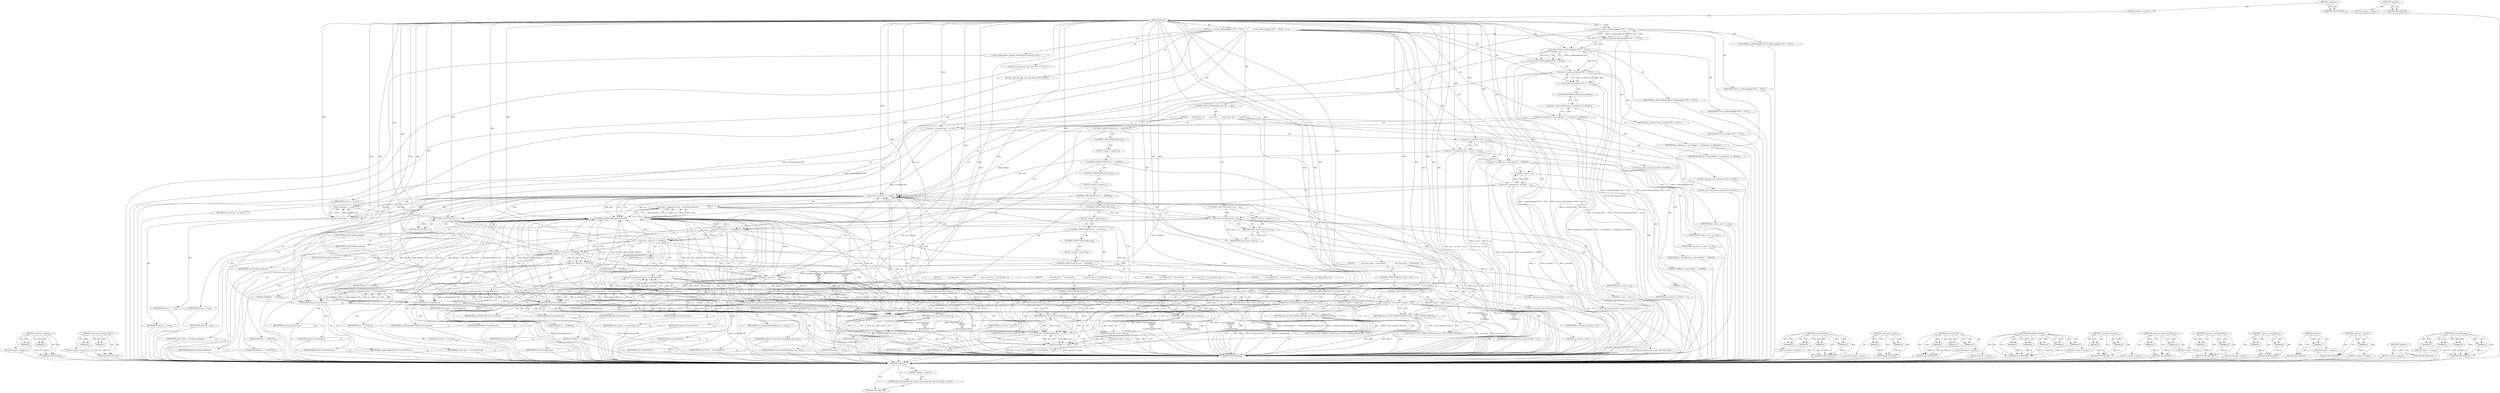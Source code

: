 digraph "&lt;global&gt;" {
vulnerable_230 [label=<(METHOD,&lt;operator&gt;.addition)>];
vulnerable_231 [label=<(PARAM,p1)>];
vulnerable_232 [label=<(PARAM,p2)>];
vulnerable_233 [label=<(BLOCK,&lt;empty&gt;,&lt;empty&gt;)>];
vulnerable_234 [label=<(METHOD_RETURN,ANY)>];
vulnerable_258 [label=<(METHOD,&lt;operator&gt;.lessEqualsThan)>];
vulnerable_259 [label=<(PARAM,p1)>];
vulnerable_260 [label=<(PARAM,p2)>];
vulnerable_261 [label=<(BLOCK,&lt;empty&gt;,&lt;empty&gt;)>];
vulnerable_262 [label=<(METHOD_RETURN,ANY)>];
vulnerable_6 [label=<(METHOD,&lt;global&gt;)<SUB>1</SUB>>];
vulnerable_7 [label=<(BLOCK,&lt;empty&gt;,&lt;empty&gt;)<SUB>1</SUB>>];
vulnerable_8 [label=<(METHOD,Parse)<SUB>1</SUB>>];
vulnerable_9 [label=<(BLOCK,{
    assert(m_pMuxingAppAsUTF8 == NULL);
    a...,{
    assert(m_pMuxingAppAsUTF8 == NULL);
    a...)<SUB>2</SUB>>];
vulnerable_10 [label=<(assert,assert(m_pMuxingAppAsUTF8 == NULL))<SUB>3</SUB>>];
vulnerable_11 [label=<(&lt;operator&gt;.equals,m_pMuxingAppAsUTF8 == NULL)<SUB>3</SUB>>];
vulnerable_12 [label=<(IDENTIFIER,m_pMuxingAppAsUTF8,m_pMuxingAppAsUTF8 == NULL)<SUB>3</SUB>>];
vulnerable_13 [label=<(IDENTIFIER,NULL,m_pMuxingAppAsUTF8 == NULL)<SUB>3</SUB>>];
vulnerable_14 [label=<(assert,assert(m_pWritingAppAsUTF8 == NULL))<SUB>4</SUB>>];
vulnerable_15 [label=<(&lt;operator&gt;.equals,m_pWritingAppAsUTF8 == NULL)<SUB>4</SUB>>];
vulnerable_16 [label=<(IDENTIFIER,m_pWritingAppAsUTF8,m_pWritingAppAsUTF8 == NULL)<SUB>4</SUB>>];
vulnerable_17 [label=<(IDENTIFIER,NULL,m_pWritingAppAsUTF8 == NULL)<SUB>4</SUB>>];
vulnerable_18 [label=<(assert,assert(m_pTitleAsUTF8 == NULL))<SUB>5</SUB>>];
vulnerable_19 [label=<(&lt;operator&gt;.equals,m_pTitleAsUTF8 == NULL)<SUB>5</SUB>>];
vulnerable_20 [label=<(IDENTIFIER,m_pTitleAsUTF8,m_pTitleAsUTF8 == NULL)<SUB>5</SUB>>];
vulnerable_21 [label=<(IDENTIFIER,NULL,m_pTitleAsUTF8 == NULL)<SUB>5</SUB>>];
vulnerable_22 [label="<(LOCAL,IMkvReader* pReader: IMkvReader*)<SUB>6</SUB>>"];
vulnerable_23 [label=<(&lt;operator&gt;.assignment,* const pReader = m_pSegment-&gt;m_pReader)<SUB>6</SUB>>];
vulnerable_24 [label=<(IDENTIFIER,pReader,* const pReader = m_pSegment-&gt;m_pReader)<SUB>6</SUB>>];
vulnerable_25 [label=<(&lt;operator&gt;.indirectFieldAccess,m_pSegment-&gt;m_pReader)<SUB>6</SUB>>];
vulnerable_26 [label=<(IDENTIFIER,m_pSegment,* const pReader = m_pSegment-&gt;m_pReader)<SUB>6</SUB>>];
vulnerable_27 [label=<(FIELD_IDENTIFIER,m_pReader,m_pReader)<SUB>6</SUB>>];
vulnerable_28 [label="<(LOCAL,long long pos: long long)<SUB>7</SUB>>"];
vulnerable_29 [label=<(&lt;operator&gt;.assignment,pos = m_start)<SUB>7</SUB>>];
vulnerable_30 [label=<(IDENTIFIER,pos,pos = m_start)<SUB>7</SUB>>];
vulnerable_31 [label=<(IDENTIFIER,m_start,pos = m_start)<SUB>7</SUB>>];
vulnerable_32 [label="<(LOCAL,const long long stop: long long)<SUB>8</SUB>>"];
vulnerable_33 [label=<(&lt;operator&gt;.assignment,stop = m_start + m_size)<SUB>8</SUB>>];
vulnerable_34 [label=<(IDENTIFIER,stop,stop = m_start + m_size)<SUB>8</SUB>>];
vulnerable_35 [label=<(&lt;operator&gt;.addition,m_start + m_size)<SUB>8</SUB>>];
vulnerable_36 [label=<(IDENTIFIER,m_start,m_start + m_size)<SUB>8</SUB>>];
vulnerable_37 [label=<(IDENTIFIER,m_size,m_start + m_size)<SUB>8</SUB>>];
vulnerable_38 [label=<(&lt;operator&gt;.assignment,m_timecodeScale = 1000000)<SUB>9</SUB>>];
vulnerable_39 [label=<(IDENTIFIER,m_timecodeScale,m_timecodeScale = 1000000)<SUB>9</SUB>>];
vulnerable_40 [label=<(LITERAL,1000000,m_timecodeScale = 1000000)<SUB>9</SUB>>];
vulnerable_41 [label=<(&lt;operator&gt;.assignment,m_duration = -1)<SUB>10</SUB>>];
vulnerable_42 [label=<(IDENTIFIER,m_duration,m_duration = -1)<SUB>10</SUB>>];
vulnerable_43 [label=<(&lt;operator&gt;.minus,-1)<SUB>10</SUB>>];
vulnerable_44 [label=<(LITERAL,1,-1)<SUB>10</SUB>>];
vulnerable_45 [label=<(CONTROL_STRUCTURE,WHILE,while (pos &lt; stop))<SUB>11</SUB>>];
vulnerable_46 [label=<(&lt;operator&gt;.lessThan,pos &lt; stop)<SUB>11</SUB>>];
vulnerable_47 [label=<(IDENTIFIER,pos,pos &lt; stop)<SUB>11</SUB>>];
vulnerable_48 [label=<(IDENTIFIER,stop,pos &lt; stop)<SUB>11</SUB>>];
vulnerable_49 [label=<(BLOCK,{
        long long id, size;
        const lon...,{
        long long id, size;
        const lon...)<SUB>12</SUB>>];
vulnerable_50 [label="<(LOCAL,long long id: long long)<SUB>13</SUB>>"];
vulnerable_51 [label="<(LOCAL,long long size: long long)<SUB>13</SUB>>"];
vulnerable_52 [label="<(LOCAL,const long status: long)<SUB>14</SUB>>"];
vulnerable_53 [label=<(&lt;operator&gt;.assignment,status = ParseElementHeader(
                  ...)<SUB>14</SUB>>];
vulnerable_54 [label=<(IDENTIFIER,status,status = ParseElementHeader(
                  ...)<SUB>14</SUB>>];
vulnerable_55 [label=<(ParseElementHeader,ParseElementHeader(
                           ...)<SUB>14</SUB>>];
vulnerable_56 [label=<(IDENTIFIER,pReader,ParseElementHeader(
                           ...)<SUB>15</SUB>>];
vulnerable_57 [label=<(IDENTIFIER,pos,ParseElementHeader(
                           ...)<SUB>16</SUB>>];
vulnerable_58 [label=<(IDENTIFIER,stop,ParseElementHeader(
                           ...)<SUB>17</SUB>>];
vulnerable_59 [label=<(IDENTIFIER,id,ParseElementHeader(
                           ...)<SUB>18</SUB>>];
vulnerable_60 [label=<(IDENTIFIER,size,ParseElementHeader(
                           ...)<SUB>19</SUB>>];
vulnerable_61 [label=<(CONTROL_STRUCTURE,IF,if (status &lt; 0))<SUB>20</SUB>>];
vulnerable_62 [label=<(&lt;operator&gt;.lessThan,status &lt; 0)<SUB>20</SUB>>];
vulnerable_63 [label=<(IDENTIFIER,status,status &lt; 0)<SUB>20</SUB>>];
vulnerable_64 [label=<(LITERAL,0,status &lt; 0)<SUB>20</SUB>>];
vulnerable_65 [label=<(BLOCK,&lt;empty&gt;,&lt;empty&gt;)<SUB>21</SUB>>];
vulnerable_66 [label=<(RETURN,return status;,return status;)<SUB>21</SUB>>];
vulnerable_67 [label=<(IDENTIFIER,status,return status;)<SUB>21</SUB>>];
vulnerable_68 [label=<(CONTROL_STRUCTURE,IF,if (id == 0x0AD7B1))<SUB>22</SUB>>];
vulnerable_69 [label=<(&lt;operator&gt;.equals,id == 0x0AD7B1)<SUB>22</SUB>>];
vulnerable_70 [label=<(IDENTIFIER,id,id == 0x0AD7B1)<SUB>22</SUB>>];
vulnerable_71 [label=<(LITERAL,0x0AD7B1,id == 0x0AD7B1)<SUB>22</SUB>>];
vulnerable_72 [label=<(BLOCK,{
            m_timecodeScale = UnserializeUInt...,{
            m_timecodeScale = UnserializeUInt...)<SUB>23</SUB>>];
vulnerable_73 [label=<(&lt;operator&gt;.assignment,m_timecodeScale = UnserializeUInt(pReader, pos,...)<SUB>24</SUB>>];
vulnerable_74 [label=<(IDENTIFIER,m_timecodeScale,m_timecodeScale = UnserializeUInt(pReader, pos,...)<SUB>24</SUB>>];
vulnerable_75 [label=<(UnserializeUInt,UnserializeUInt(pReader, pos, size))<SUB>24</SUB>>];
vulnerable_76 [label=<(IDENTIFIER,pReader,UnserializeUInt(pReader, pos, size))<SUB>24</SUB>>];
vulnerable_77 [label=<(IDENTIFIER,pos,UnserializeUInt(pReader, pos, size))<SUB>24</SUB>>];
vulnerable_78 [label=<(IDENTIFIER,size,UnserializeUInt(pReader, pos, size))<SUB>24</SUB>>];
vulnerable_79 [label=<(CONTROL_STRUCTURE,IF,if (m_timecodeScale &lt;= 0))<SUB>25</SUB>>];
vulnerable_80 [label=<(&lt;operator&gt;.lessEqualsThan,m_timecodeScale &lt;= 0)<SUB>25</SUB>>];
vulnerable_81 [label=<(IDENTIFIER,m_timecodeScale,m_timecodeScale &lt;= 0)<SUB>25</SUB>>];
vulnerable_82 [label=<(LITERAL,0,m_timecodeScale &lt;= 0)<SUB>25</SUB>>];
vulnerable_83 [label=<(BLOCK,&lt;empty&gt;,&lt;empty&gt;)<SUB>26</SUB>>];
vulnerable_84 [label=<(RETURN,return E_FILE_FORMAT_INVALID;,return E_FILE_FORMAT_INVALID;)<SUB>26</SUB>>];
vulnerable_85 [label=<(IDENTIFIER,E_FILE_FORMAT_INVALID,return E_FILE_FORMAT_INVALID;)<SUB>26</SUB>>];
vulnerable_86 [label=<(CONTROL_STRUCTURE,ELSE,else)<SUB>28</SUB>>];
vulnerable_87 [label=<(BLOCK,&lt;empty&gt;,&lt;empty&gt;)<SUB>28</SUB>>];
vulnerable_88 [label=<(CONTROL_STRUCTURE,IF,if (id == 0x0489))<SUB>28</SUB>>];
vulnerable_89 [label=<(&lt;operator&gt;.equals,id == 0x0489)<SUB>28</SUB>>];
vulnerable_90 [label=<(IDENTIFIER,id,id == 0x0489)<SUB>28</SUB>>];
vulnerable_91 [label=<(LITERAL,0x0489,id == 0x0489)<SUB>28</SUB>>];
vulnerable_92 [label=<(BLOCK,{
            const long status = UnserializeFl...,{
            const long status = UnserializeFl...)<SUB>29</SUB>>];
vulnerable_93 [label="<(LOCAL,const long status: long)<SUB>30</SUB>>"];
vulnerable_94 [label=<(&lt;operator&gt;.assignment,status = UnserializeFloat(
                    ...)<SUB>30</SUB>>];
vulnerable_95 [label=<(IDENTIFIER,status,status = UnserializeFloat(
                    ...)<SUB>30</SUB>>];
vulnerable_96 [label=<(UnserializeFloat,UnserializeFloat(
                             ...)<SUB>30</SUB>>];
vulnerable_97 [label=<(IDENTIFIER,pReader,UnserializeFloat(
                             ...)<SUB>31</SUB>>];
vulnerable_98 [label=<(IDENTIFIER,pos,UnserializeFloat(
                             ...)<SUB>32</SUB>>];
vulnerable_99 [label=<(IDENTIFIER,size,UnserializeFloat(
                             ...)<SUB>33</SUB>>];
vulnerable_100 [label=<(IDENTIFIER,m_duration,UnserializeFloat(
                             ...)<SUB>34</SUB>>];
vulnerable_101 [label=<(CONTROL_STRUCTURE,IF,if (status &lt; 0))<SUB>35</SUB>>];
vulnerable_102 [label=<(&lt;operator&gt;.lessThan,status &lt; 0)<SUB>35</SUB>>];
vulnerable_103 [label=<(IDENTIFIER,status,status &lt; 0)<SUB>35</SUB>>];
vulnerable_104 [label=<(LITERAL,0,status &lt; 0)<SUB>35</SUB>>];
vulnerable_105 [label=<(BLOCK,&lt;empty&gt;,&lt;empty&gt;)<SUB>36</SUB>>];
vulnerable_106 [label=<(RETURN,return status;,return status;)<SUB>36</SUB>>];
vulnerable_107 [label=<(IDENTIFIER,status,return status;)<SUB>36</SUB>>];
vulnerable_108 [label=<(CONTROL_STRUCTURE,IF,if (m_duration &lt; 0))<SUB>37</SUB>>];
vulnerable_109 [label=<(&lt;operator&gt;.lessThan,m_duration &lt; 0)<SUB>37</SUB>>];
vulnerable_110 [label=<(IDENTIFIER,m_duration,m_duration &lt; 0)<SUB>37</SUB>>];
vulnerable_111 [label=<(LITERAL,0,m_duration &lt; 0)<SUB>37</SUB>>];
vulnerable_112 [label=<(BLOCK,&lt;empty&gt;,&lt;empty&gt;)<SUB>38</SUB>>];
vulnerable_113 [label=<(RETURN,return E_FILE_FORMAT_INVALID;,return E_FILE_FORMAT_INVALID;)<SUB>38</SUB>>];
vulnerable_114 [label=<(IDENTIFIER,E_FILE_FORMAT_INVALID,return E_FILE_FORMAT_INVALID;)<SUB>38</SUB>>];
vulnerable_115 [label=<(CONTROL_STRUCTURE,ELSE,else)<SUB>40</SUB>>];
vulnerable_116 [label=<(BLOCK,&lt;empty&gt;,&lt;empty&gt;)<SUB>40</SUB>>];
vulnerable_117 [label=<(CONTROL_STRUCTURE,IF,if (id == 0x0D80))<SUB>40</SUB>>];
vulnerable_118 [label=<(&lt;operator&gt;.equals,id == 0x0D80)<SUB>40</SUB>>];
vulnerable_119 [label=<(IDENTIFIER,id,id == 0x0D80)<SUB>40</SUB>>];
vulnerable_120 [label=<(LITERAL,0x0D80,id == 0x0D80)<SUB>40</SUB>>];
vulnerable_121 [label=<(BLOCK,{
            const long status = UnserializeSt...,{
            const long status = UnserializeSt...)<SUB>41</SUB>>];
vulnerable_122 [label="<(LOCAL,const long status: long)<SUB>42</SUB>>"];
vulnerable_123 [label=<(&lt;operator&gt;.assignment,status = UnserializeString(
                   ...)<SUB>42</SUB>>];
vulnerable_124 [label=<(IDENTIFIER,status,status = UnserializeString(
                   ...)<SUB>42</SUB>>];
vulnerable_125 [label=<(UnserializeString,UnserializeString(
                            ...)<SUB>42</SUB>>];
vulnerable_126 [label=<(IDENTIFIER,pReader,UnserializeString(
                            ...)<SUB>43</SUB>>];
vulnerable_127 [label=<(IDENTIFIER,pos,UnserializeString(
                            ...)<SUB>44</SUB>>];
vulnerable_128 [label=<(IDENTIFIER,size,UnserializeString(
                            ...)<SUB>45</SUB>>];
vulnerable_129 [label=<(IDENTIFIER,m_pMuxingAppAsUTF8,UnserializeString(
                            ...)<SUB>46</SUB>>];
vulnerable_130 [label=<(CONTROL_STRUCTURE,IF,if (status))<SUB>47</SUB>>];
vulnerable_131 [label=<(IDENTIFIER,status,if (status))<SUB>47</SUB>>];
vulnerable_132 [label=<(BLOCK,&lt;empty&gt;,&lt;empty&gt;)<SUB>48</SUB>>];
vulnerable_133 [label=<(RETURN,return status;,return status;)<SUB>48</SUB>>];
vulnerable_134 [label=<(IDENTIFIER,status,return status;)<SUB>48</SUB>>];
vulnerable_135 [label=<(CONTROL_STRUCTURE,ELSE,else)<SUB>50</SUB>>];
vulnerable_136 [label=<(BLOCK,&lt;empty&gt;,&lt;empty&gt;)<SUB>50</SUB>>];
vulnerable_137 [label=<(CONTROL_STRUCTURE,IF,if (id == 0x1741))<SUB>50</SUB>>];
vulnerable_138 [label=<(&lt;operator&gt;.equals,id == 0x1741)<SUB>50</SUB>>];
vulnerable_139 [label=<(IDENTIFIER,id,id == 0x1741)<SUB>50</SUB>>];
vulnerable_140 [label=<(LITERAL,0x1741,id == 0x1741)<SUB>50</SUB>>];
vulnerable_141 [label=<(BLOCK,{
            const long status = UnserializeSt...,{
            const long status = UnserializeSt...)<SUB>51</SUB>>];
vulnerable_142 [label="<(LOCAL,const long status: long)<SUB>52</SUB>>"];
vulnerable_143 [label=<(&lt;operator&gt;.assignment,status = UnserializeString(
                   ...)<SUB>52</SUB>>];
vulnerable_144 [label=<(IDENTIFIER,status,status = UnserializeString(
                   ...)<SUB>52</SUB>>];
vulnerable_145 [label=<(UnserializeString,UnserializeString(
                            ...)<SUB>52</SUB>>];
vulnerable_146 [label=<(IDENTIFIER,pReader,UnserializeString(
                            ...)<SUB>53</SUB>>];
vulnerable_147 [label=<(IDENTIFIER,pos,UnserializeString(
                            ...)<SUB>54</SUB>>];
vulnerable_148 [label=<(IDENTIFIER,size,UnserializeString(
                            ...)<SUB>55</SUB>>];
vulnerable_149 [label=<(IDENTIFIER,m_pWritingAppAsUTF8,UnserializeString(
                            ...)<SUB>56</SUB>>];
vulnerable_150 [label=<(CONTROL_STRUCTURE,IF,if (status))<SUB>57</SUB>>];
vulnerable_151 [label=<(IDENTIFIER,status,if (status))<SUB>57</SUB>>];
vulnerable_152 [label=<(BLOCK,&lt;empty&gt;,&lt;empty&gt;)<SUB>58</SUB>>];
vulnerable_153 [label=<(RETURN,return status;,return status;)<SUB>58</SUB>>];
vulnerable_154 [label=<(IDENTIFIER,status,return status;)<SUB>58</SUB>>];
vulnerable_155 [label=<(CONTROL_STRUCTURE,ELSE,else)<SUB>60</SUB>>];
vulnerable_156 [label=<(BLOCK,&lt;empty&gt;,&lt;empty&gt;)<SUB>60</SUB>>];
vulnerable_157 [label=<(CONTROL_STRUCTURE,IF,if (id == 0x3BA9))<SUB>60</SUB>>];
vulnerable_158 [label=<(&lt;operator&gt;.equals,id == 0x3BA9)<SUB>60</SUB>>];
vulnerable_159 [label=<(IDENTIFIER,id,id == 0x3BA9)<SUB>60</SUB>>];
vulnerable_160 [label=<(LITERAL,0x3BA9,id == 0x3BA9)<SUB>60</SUB>>];
vulnerable_161 [label=<(BLOCK,{
            const long status = UnserializeSt...,{
            const long status = UnserializeSt...)<SUB>61</SUB>>];
vulnerable_162 [label="<(LOCAL,const long status: long)<SUB>62</SUB>>"];
vulnerable_163 [label=<(&lt;operator&gt;.assignment,status = UnserializeString(
                   ...)<SUB>62</SUB>>];
vulnerable_164 [label=<(IDENTIFIER,status,status = UnserializeString(
                   ...)<SUB>62</SUB>>];
vulnerable_165 [label=<(UnserializeString,UnserializeString(
                            ...)<SUB>62</SUB>>];
vulnerable_166 [label=<(IDENTIFIER,pReader,UnserializeString(
                            ...)<SUB>63</SUB>>];
vulnerable_167 [label=<(IDENTIFIER,pos,UnserializeString(
                            ...)<SUB>64</SUB>>];
vulnerable_168 [label=<(IDENTIFIER,size,UnserializeString(
                            ...)<SUB>65</SUB>>];
vulnerable_169 [label=<(IDENTIFIER,m_pTitleAsUTF8,UnserializeString(
                            ...)<SUB>66</SUB>>];
vulnerable_170 [label=<(CONTROL_STRUCTURE,IF,if (status))<SUB>67</SUB>>];
vulnerable_171 [label=<(IDENTIFIER,status,if (status))<SUB>67</SUB>>];
vulnerable_172 [label=<(BLOCK,&lt;empty&gt;,&lt;empty&gt;)<SUB>68</SUB>>];
vulnerable_173 [label=<(RETURN,return status;,return status;)<SUB>68</SUB>>];
vulnerable_174 [label=<(IDENTIFIER,status,return status;)<SUB>68</SUB>>];
vulnerable_175 [label=<(&lt;operator&gt;.assignmentPlus,pos += size)<SUB>70</SUB>>];
vulnerable_176 [label=<(IDENTIFIER,pos,pos += size)<SUB>70</SUB>>];
vulnerable_177 [label=<(IDENTIFIER,size,pos += size)<SUB>70</SUB>>];
vulnerable_178 [label=<(assert,assert(pos &lt;= stop))<SUB>71</SUB>>];
vulnerable_179 [label=<(&lt;operator&gt;.lessEqualsThan,pos &lt;= stop)<SUB>71</SUB>>];
vulnerable_180 [label=<(IDENTIFIER,pos,pos &lt;= stop)<SUB>71</SUB>>];
vulnerable_181 [label=<(IDENTIFIER,stop,pos &lt;= stop)<SUB>71</SUB>>];
vulnerable_182 [label=<(assert,assert(pos == stop))<SUB>73</SUB>>];
vulnerable_183 [label=<(&lt;operator&gt;.equals,pos == stop)<SUB>73</SUB>>];
vulnerable_184 [label=<(IDENTIFIER,pos,pos == stop)<SUB>73</SUB>>];
vulnerable_185 [label=<(IDENTIFIER,stop,pos == stop)<SUB>73</SUB>>];
vulnerable_186 [label=<(RETURN,return 0;,return 0;)<SUB>74</SUB>>];
vulnerable_187 [label=<(LITERAL,0,return 0;)<SUB>74</SUB>>];
vulnerable_188 [label=<(METHOD_RETURN,long)<SUB>1</SUB>>];
vulnerable_190 [label=<(METHOD_RETURN,ANY)<SUB>1</SUB>>];
vulnerable_263 [label=<(METHOD,UnserializeFloat)>];
vulnerable_264 [label=<(PARAM,p1)>];
vulnerable_265 [label=<(PARAM,p2)>];
vulnerable_266 [label=<(PARAM,p3)>];
vulnerable_267 [label=<(PARAM,p4)>];
vulnerable_268 [label=<(BLOCK,&lt;empty&gt;,&lt;empty&gt;)>];
vulnerable_269 [label=<(METHOD_RETURN,ANY)>];
vulnerable_215 [label=<(METHOD,&lt;operator&gt;.equals)>];
vulnerable_216 [label=<(PARAM,p1)>];
vulnerable_217 [label=<(PARAM,p2)>];
vulnerable_218 [label=<(BLOCK,&lt;empty&gt;,&lt;empty&gt;)>];
vulnerable_219 [label=<(METHOD_RETURN,ANY)>];
vulnerable_252 [label=<(METHOD,UnserializeUInt)>];
vulnerable_253 [label=<(PARAM,p1)>];
vulnerable_254 [label=<(PARAM,p2)>];
vulnerable_255 [label=<(PARAM,p3)>];
vulnerable_256 [label=<(BLOCK,&lt;empty&gt;,&lt;empty&gt;)>];
vulnerable_257 [label=<(METHOD_RETURN,ANY)>];
vulnerable_244 [label=<(METHOD,ParseElementHeader)>];
vulnerable_245 [label=<(PARAM,p1)>];
vulnerable_246 [label=<(PARAM,p2)>];
vulnerable_247 [label=<(PARAM,p3)>];
vulnerable_248 [label=<(PARAM,p4)>];
vulnerable_249 [label=<(PARAM,p5)>];
vulnerable_250 [label=<(BLOCK,&lt;empty&gt;,&lt;empty&gt;)>];
vulnerable_251 [label=<(METHOD_RETURN,ANY)>];
vulnerable_239 [label=<(METHOD,&lt;operator&gt;.lessThan)>];
vulnerable_240 [label=<(PARAM,p1)>];
vulnerable_241 [label=<(PARAM,p2)>];
vulnerable_242 [label=<(BLOCK,&lt;empty&gt;,&lt;empty&gt;)>];
vulnerable_243 [label=<(METHOD_RETURN,ANY)>];
vulnerable_225 [label=<(METHOD,&lt;operator&gt;.indirectFieldAccess)>];
vulnerable_226 [label=<(PARAM,p1)>];
vulnerable_227 [label=<(PARAM,p2)>];
vulnerable_228 [label=<(BLOCK,&lt;empty&gt;,&lt;empty&gt;)>];
vulnerable_229 [label=<(METHOD_RETURN,ANY)>];
vulnerable_277 [label=<(METHOD,&lt;operator&gt;.assignmentPlus)>];
vulnerable_278 [label=<(PARAM,p1)>];
vulnerable_279 [label=<(PARAM,p2)>];
vulnerable_280 [label=<(BLOCK,&lt;empty&gt;,&lt;empty&gt;)>];
vulnerable_281 [label=<(METHOD_RETURN,ANY)>];
vulnerable_220 [label=<(METHOD,&lt;operator&gt;.assignment)>];
vulnerable_221 [label=<(PARAM,p1)>];
vulnerable_222 [label=<(PARAM,p2)>];
vulnerable_223 [label=<(BLOCK,&lt;empty&gt;,&lt;empty&gt;)>];
vulnerable_224 [label=<(METHOD_RETURN,ANY)>];
vulnerable_211 [label=<(METHOD,assert)>];
vulnerable_212 [label=<(PARAM,p1)>];
vulnerable_213 [label=<(BLOCK,&lt;empty&gt;,&lt;empty&gt;)>];
vulnerable_214 [label=<(METHOD_RETURN,ANY)>];
vulnerable_205 [label=<(METHOD,&lt;global&gt;)<SUB>1</SUB>>];
vulnerable_206 [label=<(BLOCK,&lt;empty&gt;,&lt;empty&gt;)>];
vulnerable_207 [label=<(METHOD_RETURN,ANY)>];
vulnerable_235 [label=<(METHOD,&lt;operator&gt;.minus)>];
vulnerable_236 [label=<(PARAM,p1)>];
vulnerable_237 [label=<(BLOCK,&lt;empty&gt;,&lt;empty&gt;)>];
vulnerable_238 [label=<(METHOD_RETURN,ANY)>];
vulnerable_270 [label=<(METHOD,UnserializeString)>];
vulnerable_271 [label=<(PARAM,p1)>];
vulnerable_272 [label=<(PARAM,p2)>];
vulnerable_273 [label=<(PARAM,p3)>];
vulnerable_274 [label=<(PARAM,p4)>];
vulnerable_275 [label=<(BLOCK,&lt;empty&gt;,&lt;empty&gt;)>];
vulnerable_276 [label=<(METHOD_RETURN,ANY)>];
fixed_6 [label=<(METHOD,&lt;global&gt;)<SUB>1</SUB>>];
fixed_7 [label=<(BLOCK,&lt;empty&gt;,&lt;empty&gt;)<SUB>1</SUB>>];
fixed_8 [label="<(UNKNOWN,long SegmentInfo::Parse(),long SegmentInfo::Parse())<SUB>1</SUB>>"];
fixed_9 [label=<(METHOD_RETURN,ANY)<SUB>1</SUB>>];
fixed_14 [label=<(METHOD,&lt;global&gt;)<SUB>1</SUB>>];
fixed_15 [label=<(BLOCK,&lt;empty&gt;,&lt;empty&gt;)>];
fixed_16 [label=<(METHOD_RETURN,ANY)>];
vulnerable_230 -> vulnerable_231  [key=0, label="AST: "];
vulnerable_230 -> vulnerable_231  [key=1, label="DDG: "];
vulnerable_230 -> vulnerable_233  [key=0, label="AST: "];
vulnerable_230 -> vulnerable_232  [key=0, label="AST: "];
vulnerable_230 -> vulnerable_232  [key=1, label="DDG: "];
vulnerable_230 -> vulnerable_234  [key=0, label="AST: "];
vulnerable_230 -> vulnerable_234  [key=1, label="CFG: "];
vulnerable_231 -> vulnerable_234  [key=0, label="DDG: p1"];
vulnerable_232 -> vulnerable_234  [key=0, label="DDG: p2"];
vulnerable_233 -> fixed_6  [key=0];
vulnerable_234 -> fixed_6  [key=0];
vulnerable_258 -> vulnerable_259  [key=0, label="AST: "];
vulnerable_258 -> vulnerable_259  [key=1, label="DDG: "];
vulnerable_258 -> vulnerable_261  [key=0, label="AST: "];
vulnerable_258 -> vulnerable_260  [key=0, label="AST: "];
vulnerable_258 -> vulnerable_260  [key=1, label="DDG: "];
vulnerable_258 -> vulnerable_262  [key=0, label="AST: "];
vulnerable_258 -> vulnerable_262  [key=1, label="CFG: "];
vulnerable_259 -> vulnerable_262  [key=0, label="DDG: p1"];
vulnerable_260 -> vulnerable_262  [key=0, label="DDG: p2"];
vulnerable_261 -> fixed_6  [key=0];
vulnerable_262 -> fixed_6  [key=0];
vulnerable_6 -> vulnerable_7  [key=0, label="AST: "];
vulnerable_6 -> vulnerable_190  [key=0, label="AST: "];
vulnerable_6 -> vulnerable_190  [key=1, label="CFG: "];
vulnerable_7 -> vulnerable_8  [key=0, label="AST: "];
vulnerable_8 -> vulnerable_9  [key=0, label="AST: "];
vulnerable_8 -> vulnerable_188  [key=0, label="AST: "];
vulnerable_8 -> vulnerable_11  [key=0, label="CFG: "];
vulnerable_8 -> vulnerable_11  [key=1, label="DDG: "];
vulnerable_8 -> vulnerable_29  [key=0, label="DDG: "];
vulnerable_8 -> vulnerable_33  [key=0, label="DDG: "];
vulnerable_8 -> vulnerable_38  [key=0, label="DDG: "];
vulnerable_8 -> vulnerable_186  [key=0, label="DDG: "];
vulnerable_8 -> vulnerable_187  [key=0, label="DDG: "];
vulnerable_8 -> vulnerable_15  [key=0, label="DDG: "];
vulnerable_8 -> vulnerable_19  [key=0, label="DDG: "];
vulnerable_8 -> vulnerable_35  [key=0, label="DDG: "];
vulnerable_8 -> vulnerable_43  [key=0, label="DDG: "];
vulnerable_8 -> vulnerable_46  [key=0, label="DDG: "];
vulnerable_8 -> vulnerable_175  [key=0, label="DDG: "];
vulnerable_8 -> vulnerable_183  [key=0, label="DDG: "];
vulnerable_8 -> vulnerable_55  [key=0, label="DDG: "];
vulnerable_8 -> vulnerable_62  [key=0, label="DDG: "];
vulnerable_8 -> vulnerable_69  [key=0, label="DDG: "];
vulnerable_8 -> vulnerable_179  [key=0, label="DDG: "];
vulnerable_8 -> vulnerable_67  [key=0, label="DDG: "];
vulnerable_8 -> vulnerable_75  [key=0, label="DDG: "];
vulnerable_8 -> vulnerable_80  [key=0, label="DDG: "];
vulnerable_8 -> vulnerable_84  [key=0, label="DDG: "];
vulnerable_8 -> vulnerable_85  [key=0, label="DDG: "];
vulnerable_8 -> vulnerable_89  [key=0, label="DDG: "];
vulnerable_8 -> vulnerable_96  [key=0, label="DDG: "];
vulnerable_8 -> vulnerable_102  [key=0, label="DDG: "];
vulnerable_8 -> vulnerable_109  [key=0, label="DDG: "];
vulnerable_8 -> vulnerable_113  [key=0, label="DDG: "];
vulnerable_8 -> vulnerable_107  [key=0, label="DDG: "];
vulnerable_8 -> vulnerable_114  [key=0, label="DDG: "];
vulnerable_8 -> vulnerable_118  [key=0, label="DDG: "];
vulnerable_8 -> vulnerable_131  [key=0, label="DDG: "];
vulnerable_8 -> vulnerable_125  [key=0, label="DDG: "];
vulnerable_8 -> vulnerable_134  [key=0, label="DDG: "];
vulnerable_8 -> vulnerable_138  [key=0, label="DDG: "];
vulnerable_8 -> vulnerable_151  [key=0, label="DDG: "];
vulnerable_8 -> vulnerable_145  [key=0, label="DDG: "];
vulnerable_8 -> vulnerable_154  [key=0, label="DDG: "];
vulnerable_8 -> vulnerable_158  [key=0, label="DDG: "];
vulnerable_8 -> vulnerable_171  [key=0, label="DDG: "];
vulnerable_8 -> vulnerable_165  [key=0, label="DDG: "];
vulnerable_8 -> vulnerable_174  [key=0, label="DDG: "];
vulnerable_9 -> vulnerable_10  [key=0, label="AST: "];
vulnerable_9 -> vulnerable_14  [key=0, label="AST: "];
vulnerable_9 -> vulnerable_18  [key=0, label="AST: "];
vulnerable_9 -> vulnerable_22  [key=0, label="AST: "];
vulnerable_9 -> vulnerable_23  [key=0, label="AST: "];
vulnerable_9 -> vulnerable_28  [key=0, label="AST: "];
vulnerable_9 -> vulnerable_29  [key=0, label="AST: "];
vulnerable_9 -> vulnerable_32  [key=0, label="AST: "];
vulnerable_9 -> vulnerable_33  [key=0, label="AST: "];
vulnerable_9 -> vulnerable_38  [key=0, label="AST: "];
vulnerable_9 -> vulnerable_41  [key=0, label="AST: "];
vulnerable_9 -> vulnerable_45  [key=0, label="AST: "];
vulnerable_9 -> vulnerable_182  [key=0, label="AST: "];
vulnerable_9 -> vulnerable_186  [key=0, label="AST: "];
vulnerable_10 -> vulnerable_11  [key=0, label="AST: "];
vulnerable_10 -> vulnerable_15  [key=0, label="CFG: "];
vulnerable_10 -> vulnerable_188  [key=0, label="DDG: m_pMuxingAppAsUTF8 == NULL"];
vulnerable_10 -> vulnerable_188  [key=1, label="DDG: assert(m_pMuxingAppAsUTF8 == NULL)"];
vulnerable_11 -> vulnerable_12  [key=0, label="AST: "];
vulnerable_11 -> vulnerable_13  [key=0, label="AST: "];
vulnerable_11 -> vulnerable_10  [key=0, label="CFG: "];
vulnerable_11 -> vulnerable_10  [key=1, label="DDG: m_pMuxingAppAsUTF8"];
vulnerable_11 -> vulnerable_10  [key=2, label="DDG: NULL"];
vulnerable_11 -> vulnerable_188  [key=0, label="DDG: m_pMuxingAppAsUTF8"];
vulnerable_11 -> vulnerable_15  [key=0, label="DDG: NULL"];
vulnerable_11 -> vulnerable_125  [key=0, label="DDG: m_pMuxingAppAsUTF8"];
vulnerable_12 -> fixed_6  [key=0];
vulnerable_13 -> fixed_6  [key=0];
vulnerable_14 -> vulnerable_15  [key=0, label="AST: "];
vulnerable_14 -> vulnerable_19  [key=0, label="CFG: "];
vulnerable_14 -> vulnerable_188  [key=0, label="DDG: m_pWritingAppAsUTF8 == NULL"];
vulnerable_14 -> vulnerable_188  [key=1, label="DDG: assert(m_pWritingAppAsUTF8 == NULL)"];
vulnerable_15 -> vulnerable_16  [key=0, label="AST: "];
vulnerable_15 -> vulnerable_17  [key=0, label="AST: "];
vulnerable_15 -> vulnerable_14  [key=0, label="CFG: "];
vulnerable_15 -> vulnerable_14  [key=1, label="DDG: m_pWritingAppAsUTF8"];
vulnerable_15 -> vulnerable_14  [key=2, label="DDG: NULL"];
vulnerable_15 -> vulnerable_188  [key=0, label="DDG: m_pWritingAppAsUTF8"];
vulnerable_15 -> vulnerable_19  [key=0, label="DDG: NULL"];
vulnerable_15 -> vulnerable_145  [key=0, label="DDG: m_pWritingAppAsUTF8"];
vulnerable_16 -> fixed_6  [key=0];
vulnerable_17 -> fixed_6  [key=0];
vulnerable_18 -> vulnerable_19  [key=0, label="AST: "];
vulnerable_18 -> vulnerable_27  [key=0, label="CFG: "];
vulnerable_18 -> vulnerable_188  [key=0, label="DDG: m_pTitleAsUTF8 == NULL"];
vulnerable_18 -> vulnerable_188  [key=1, label="DDG: assert(m_pTitleAsUTF8 == NULL)"];
vulnerable_19 -> vulnerable_20  [key=0, label="AST: "];
vulnerable_19 -> vulnerable_21  [key=0, label="AST: "];
vulnerable_19 -> vulnerable_18  [key=0, label="CFG: "];
vulnerable_19 -> vulnerable_18  [key=1, label="DDG: m_pTitleAsUTF8"];
vulnerable_19 -> vulnerable_18  [key=2, label="DDG: NULL"];
vulnerable_19 -> vulnerable_188  [key=0, label="DDG: m_pTitleAsUTF8"];
vulnerable_19 -> vulnerable_188  [key=1, label="DDG: NULL"];
vulnerable_19 -> vulnerable_165  [key=0, label="DDG: m_pTitleAsUTF8"];
vulnerable_20 -> fixed_6  [key=0];
vulnerable_21 -> fixed_6  [key=0];
vulnerable_22 -> fixed_6  [key=0];
vulnerable_23 -> vulnerable_24  [key=0, label="AST: "];
vulnerable_23 -> vulnerable_25  [key=0, label="AST: "];
vulnerable_23 -> vulnerable_29  [key=0, label="CFG: "];
vulnerable_23 -> vulnerable_188  [key=0, label="DDG: m_pSegment-&gt;m_pReader"];
vulnerable_23 -> vulnerable_188  [key=1, label="DDG: * const pReader = m_pSegment-&gt;m_pReader"];
vulnerable_23 -> vulnerable_55  [key=0, label="DDG: pReader"];
vulnerable_24 -> fixed_6  [key=0];
vulnerable_25 -> vulnerable_26  [key=0, label="AST: "];
vulnerable_25 -> vulnerable_27  [key=0, label="AST: "];
vulnerable_25 -> vulnerable_23  [key=0, label="CFG: "];
vulnerable_26 -> fixed_6  [key=0];
vulnerable_27 -> vulnerable_25  [key=0, label="CFG: "];
vulnerable_28 -> fixed_6  [key=0];
vulnerable_29 -> vulnerable_30  [key=0, label="AST: "];
vulnerable_29 -> vulnerable_31  [key=0, label="AST: "];
vulnerable_29 -> vulnerable_35  [key=0, label="CFG: "];
vulnerable_29 -> vulnerable_188  [key=0, label="DDG: pos = m_start"];
vulnerable_29 -> vulnerable_46  [key=0, label="DDG: pos"];
vulnerable_30 -> fixed_6  [key=0];
vulnerable_31 -> fixed_6  [key=0];
vulnerable_32 -> fixed_6  [key=0];
vulnerable_33 -> vulnerable_34  [key=0, label="AST: "];
vulnerable_33 -> vulnerable_35  [key=0, label="AST: "];
vulnerable_33 -> vulnerable_38  [key=0, label="CFG: "];
vulnerable_33 -> vulnerable_188  [key=0, label="DDG: m_start + m_size"];
vulnerable_33 -> vulnerable_188  [key=1, label="DDG: stop = m_start + m_size"];
vulnerable_33 -> vulnerable_46  [key=0, label="DDG: stop"];
vulnerable_34 -> fixed_6  [key=0];
vulnerable_35 -> vulnerable_36  [key=0, label="AST: "];
vulnerable_35 -> vulnerable_37  [key=0, label="AST: "];
vulnerable_35 -> vulnerable_33  [key=0, label="CFG: "];
vulnerable_35 -> vulnerable_188  [key=0, label="DDG: m_start"];
vulnerable_35 -> vulnerable_188  [key=1, label="DDG: m_size"];
vulnerable_36 -> fixed_6  [key=0];
vulnerable_37 -> fixed_6  [key=0];
vulnerable_38 -> vulnerable_39  [key=0, label="AST: "];
vulnerable_38 -> vulnerable_40  [key=0, label="AST: "];
vulnerable_38 -> vulnerable_43  [key=0, label="CFG: "];
vulnerable_38 -> vulnerable_188  [key=0, label="DDG: m_timecodeScale"];
vulnerable_38 -> vulnerable_188  [key=1, label="DDG: m_timecodeScale = 1000000"];
vulnerable_39 -> fixed_6  [key=0];
vulnerable_40 -> fixed_6  [key=0];
vulnerable_41 -> vulnerable_42  [key=0, label="AST: "];
vulnerable_41 -> vulnerable_43  [key=0, label="AST: "];
vulnerable_41 -> vulnerable_46  [key=0, label="CFG: "];
vulnerable_41 -> vulnerable_188  [key=0, label="DDG: m_duration"];
vulnerable_41 -> vulnerable_188  [key=1, label="DDG: -1"];
vulnerable_41 -> vulnerable_188  [key=2, label="DDG: m_duration = -1"];
vulnerable_41 -> vulnerable_96  [key=0, label="DDG: m_duration"];
vulnerable_42 -> fixed_6  [key=0];
vulnerable_43 -> vulnerable_44  [key=0, label="AST: "];
vulnerable_43 -> vulnerable_41  [key=0, label="CFG: "];
vulnerable_43 -> vulnerable_41  [key=1, label="DDG: 1"];
vulnerable_44 -> fixed_6  [key=0];
vulnerable_45 -> vulnerable_46  [key=0, label="AST: "];
vulnerable_45 -> vulnerable_49  [key=0, label="AST: "];
vulnerable_46 -> vulnerable_47  [key=0, label="AST: "];
vulnerable_46 -> vulnerable_48  [key=0, label="AST: "];
vulnerable_46 -> vulnerable_55  [key=0, label="CFG: "];
vulnerable_46 -> vulnerable_55  [key=1, label="DDG: pos"];
vulnerable_46 -> vulnerable_55  [key=2, label="DDG: stop"];
vulnerable_46 -> vulnerable_55  [key=3, label="CDG: "];
vulnerable_46 -> vulnerable_183  [key=0, label="CFG: "];
vulnerable_46 -> vulnerable_183  [key=1, label="DDG: pos"];
vulnerable_46 -> vulnerable_183  [key=2, label="DDG: stop"];
vulnerable_46 -> vulnerable_183  [key=3, label="CDG: "];
vulnerable_46 -> vulnerable_188  [key=0, label="DDG: pos &lt; stop"];
vulnerable_46 -> vulnerable_182  [key=0, label="CDG: "];
vulnerable_46 -> vulnerable_186  [key=0, label="CDG: "];
vulnerable_46 -> vulnerable_53  [key=0, label="CDG: "];
vulnerable_46 -> vulnerable_62  [key=0, label="CDG: "];
vulnerable_47 -> fixed_6  [key=0];
vulnerable_48 -> fixed_6  [key=0];
vulnerable_49 -> vulnerable_50  [key=0, label="AST: "];
vulnerable_49 -> vulnerable_51  [key=0, label="AST: "];
vulnerable_49 -> vulnerable_52  [key=0, label="AST: "];
vulnerable_49 -> vulnerable_53  [key=0, label="AST: "];
vulnerable_49 -> vulnerable_61  [key=0, label="AST: "];
vulnerable_49 -> vulnerable_68  [key=0, label="AST: "];
vulnerable_49 -> vulnerable_175  [key=0, label="AST: "];
vulnerable_49 -> vulnerable_178  [key=0, label="AST: "];
vulnerable_50 -> fixed_6  [key=0];
vulnerable_51 -> fixed_6  [key=0];
vulnerable_52 -> fixed_6  [key=0];
vulnerable_53 -> vulnerable_54  [key=0, label="AST: "];
vulnerable_53 -> vulnerable_55  [key=0, label="AST: "];
vulnerable_53 -> vulnerable_62  [key=0, label="CFG: "];
vulnerable_53 -> vulnerable_62  [key=1, label="DDG: status"];
vulnerable_53 -> vulnerable_188  [key=0, label="DDG: ParseElementHeader(
                                pReader,
                                pos,
                                stop,
                                id,
                                size)"];
vulnerable_53 -> vulnerable_188  [key=1, label="DDG: status = ParseElementHeader(
                                pReader,
                                pos,
                                stop,
                                id,
                                size)"];
vulnerable_54 -> fixed_6  [key=0];
vulnerable_55 -> vulnerable_56  [key=0, label="AST: "];
vulnerable_55 -> vulnerable_57  [key=0, label="AST: "];
vulnerable_55 -> vulnerable_58  [key=0, label="AST: "];
vulnerable_55 -> vulnerable_59  [key=0, label="AST: "];
vulnerable_55 -> vulnerable_60  [key=0, label="AST: "];
vulnerable_55 -> vulnerable_53  [key=0, label="CFG: "];
vulnerable_55 -> vulnerable_53  [key=1, label="DDG: pReader"];
vulnerable_55 -> vulnerable_53  [key=2, label="DDG: id"];
vulnerable_55 -> vulnerable_53  [key=3, label="DDG: size"];
vulnerable_55 -> vulnerable_53  [key=4, label="DDG: pos"];
vulnerable_55 -> vulnerable_53  [key=5, label="DDG: stop"];
vulnerable_55 -> vulnerable_188  [key=0, label="DDG: pReader"];
vulnerable_55 -> vulnerable_188  [key=1, label="DDG: pos"];
vulnerable_55 -> vulnerable_188  [key=2, label="DDG: stop"];
vulnerable_55 -> vulnerable_188  [key=3, label="DDG: id"];
vulnerable_55 -> vulnerable_188  [key=4, label="DDG: size"];
vulnerable_55 -> vulnerable_175  [key=0, label="DDG: size"];
vulnerable_55 -> vulnerable_175  [key=1, label="DDG: pos"];
vulnerable_55 -> vulnerable_69  [key=0, label="DDG: id"];
vulnerable_55 -> vulnerable_179  [key=0, label="DDG: stop"];
vulnerable_55 -> vulnerable_75  [key=0, label="DDG: pReader"];
vulnerable_55 -> vulnerable_75  [key=1, label="DDG: pos"];
vulnerable_55 -> vulnerable_75  [key=2, label="DDG: size"];
vulnerable_55 -> vulnerable_96  [key=0, label="DDG: pReader"];
vulnerable_55 -> vulnerable_96  [key=1, label="DDG: pos"];
vulnerable_55 -> vulnerable_96  [key=2, label="DDG: size"];
vulnerable_55 -> vulnerable_125  [key=0, label="DDG: pReader"];
vulnerable_55 -> vulnerable_125  [key=1, label="DDG: pos"];
vulnerable_55 -> vulnerable_125  [key=2, label="DDG: size"];
vulnerable_55 -> vulnerable_145  [key=0, label="DDG: pReader"];
vulnerable_55 -> vulnerable_145  [key=1, label="DDG: pos"];
vulnerable_55 -> vulnerable_145  [key=2, label="DDG: size"];
vulnerable_55 -> vulnerable_165  [key=0, label="DDG: pReader"];
vulnerable_55 -> vulnerable_165  [key=1, label="DDG: pos"];
vulnerable_55 -> vulnerable_165  [key=2, label="DDG: size"];
vulnerable_56 -> fixed_6  [key=0];
vulnerable_57 -> fixed_6  [key=0];
vulnerable_58 -> fixed_6  [key=0];
vulnerable_59 -> fixed_6  [key=0];
vulnerable_60 -> fixed_6  [key=0];
vulnerable_61 -> vulnerable_62  [key=0, label="AST: "];
vulnerable_61 -> vulnerable_65  [key=0, label="AST: "];
vulnerable_62 -> vulnerable_63  [key=0, label="AST: "];
vulnerable_62 -> vulnerable_64  [key=0, label="AST: "];
vulnerable_62 -> vulnerable_66  [key=0, label="CFG: "];
vulnerable_62 -> vulnerable_66  [key=1, label="CDG: "];
vulnerable_62 -> vulnerable_69  [key=0, label="CFG: "];
vulnerable_62 -> vulnerable_69  [key=1, label="CDG: "];
vulnerable_62 -> vulnerable_188  [key=0, label="DDG: status"];
vulnerable_62 -> vulnerable_188  [key=1, label="DDG: status &lt; 0"];
vulnerable_62 -> vulnerable_67  [key=0, label="DDG: status"];
vulnerable_63 -> fixed_6  [key=0];
vulnerable_64 -> fixed_6  [key=0];
vulnerable_65 -> vulnerable_66  [key=0, label="AST: "];
vulnerable_66 -> vulnerable_67  [key=0, label="AST: "];
vulnerable_66 -> vulnerable_188  [key=0, label="CFG: "];
vulnerable_66 -> vulnerable_188  [key=1, label="DDG: &lt;RET&gt;"];
vulnerable_67 -> vulnerable_66  [key=0, label="DDG: status"];
vulnerable_68 -> vulnerable_69  [key=0, label="AST: "];
vulnerable_68 -> vulnerable_72  [key=0, label="AST: "];
vulnerable_68 -> vulnerable_86  [key=0, label="AST: "];
vulnerable_69 -> vulnerable_70  [key=0, label="AST: "];
vulnerable_69 -> vulnerable_71  [key=0, label="AST: "];
vulnerable_69 -> vulnerable_75  [key=0, label="CFG: "];
vulnerable_69 -> vulnerable_75  [key=1, label="CDG: "];
vulnerable_69 -> vulnerable_89  [key=0, label="CFG: "];
vulnerable_69 -> vulnerable_89  [key=1, label="DDG: id"];
vulnerable_69 -> vulnerable_89  [key=2, label="CDG: "];
vulnerable_69 -> vulnerable_188  [key=0, label="DDG: id == 0x0AD7B1"];
vulnerable_69 -> vulnerable_55  [key=0, label="DDG: id"];
vulnerable_69 -> vulnerable_73  [key=0, label="CDG: "];
vulnerable_69 -> vulnerable_80  [key=0, label="CDG: "];
vulnerable_70 -> fixed_6  [key=0];
vulnerable_71 -> fixed_6  [key=0];
vulnerable_72 -> vulnerable_73  [key=0, label="AST: "];
vulnerable_72 -> vulnerable_79  [key=0, label="AST: "];
vulnerable_73 -> vulnerable_74  [key=0, label="AST: "];
vulnerable_73 -> vulnerable_75  [key=0, label="AST: "];
vulnerable_73 -> vulnerable_80  [key=0, label="CFG: "];
vulnerable_73 -> vulnerable_80  [key=1, label="DDG: m_timecodeScale"];
vulnerable_73 -> vulnerable_188  [key=0, label="DDG: UnserializeUInt(pReader, pos, size)"];
vulnerable_73 -> vulnerable_188  [key=1, label="DDG: m_timecodeScale = UnserializeUInt(pReader, pos, size)"];
vulnerable_74 -> fixed_6  [key=0];
vulnerable_75 -> vulnerable_76  [key=0, label="AST: "];
vulnerable_75 -> vulnerable_77  [key=0, label="AST: "];
vulnerable_75 -> vulnerable_78  [key=0, label="AST: "];
vulnerable_75 -> vulnerable_73  [key=0, label="CFG: "];
vulnerable_75 -> vulnerable_73  [key=1, label="DDG: pReader"];
vulnerable_75 -> vulnerable_73  [key=2, label="DDG: pos"];
vulnerable_75 -> vulnerable_73  [key=3, label="DDG: size"];
vulnerable_75 -> vulnerable_175  [key=0, label="DDG: size"];
vulnerable_75 -> vulnerable_175  [key=1, label="DDG: pos"];
vulnerable_75 -> vulnerable_55  [key=0, label="DDG: pReader"];
vulnerable_75 -> vulnerable_55  [key=1, label="DDG: size"];
vulnerable_76 -> fixed_6  [key=0];
vulnerable_77 -> fixed_6  [key=0];
vulnerable_78 -> fixed_6  [key=0];
vulnerable_79 -> vulnerable_80  [key=0, label="AST: "];
vulnerable_79 -> vulnerable_83  [key=0, label="AST: "];
vulnerable_80 -> vulnerable_81  [key=0, label="AST: "];
vulnerable_80 -> vulnerable_82  [key=0, label="AST: "];
vulnerable_80 -> vulnerable_84  [key=0, label="CFG: "];
vulnerable_80 -> vulnerable_84  [key=1, label="CDG: "];
vulnerable_80 -> vulnerable_175  [key=0, label="CFG: "];
vulnerable_80 -> vulnerable_175  [key=1, label="CDG: "];
vulnerable_80 -> vulnerable_188  [key=0, label="DDG: m_timecodeScale"];
vulnerable_80 -> vulnerable_188  [key=1, label="DDG: m_timecodeScale &lt;= 0"];
vulnerable_80 -> vulnerable_179  [key=0, label="CDG: "];
vulnerable_80 -> vulnerable_178  [key=0, label="CDG: "];
vulnerable_80 -> vulnerable_46  [key=0, label="CDG: "];
vulnerable_81 -> fixed_6  [key=0];
vulnerable_82 -> fixed_6  [key=0];
vulnerable_83 -> vulnerable_84  [key=0, label="AST: "];
vulnerable_84 -> vulnerable_85  [key=0, label="AST: "];
vulnerable_84 -> vulnerable_188  [key=0, label="CFG: "];
vulnerable_84 -> vulnerable_188  [key=1, label="DDG: &lt;RET&gt;"];
vulnerable_85 -> vulnerable_84  [key=0, label="DDG: E_FILE_FORMAT_INVALID"];
vulnerable_86 -> vulnerable_87  [key=0, label="AST: "];
vulnerable_87 -> vulnerable_88  [key=0, label="AST: "];
vulnerable_88 -> vulnerable_89  [key=0, label="AST: "];
vulnerable_88 -> vulnerable_92  [key=0, label="AST: "];
vulnerable_88 -> vulnerable_115  [key=0, label="AST: "];
vulnerable_89 -> vulnerable_90  [key=0, label="AST: "];
vulnerable_89 -> vulnerable_91  [key=0, label="AST: "];
vulnerable_89 -> vulnerable_96  [key=0, label="CFG: "];
vulnerable_89 -> vulnerable_96  [key=1, label="CDG: "];
vulnerable_89 -> vulnerable_118  [key=0, label="CFG: "];
vulnerable_89 -> vulnerable_118  [key=1, label="DDG: id"];
vulnerable_89 -> vulnerable_118  [key=2, label="CDG: "];
vulnerable_89 -> vulnerable_188  [key=0, label="DDG: id == 0x0489"];
vulnerable_89 -> vulnerable_55  [key=0, label="DDG: id"];
vulnerable_89 -> vulnerable_94  [key=0, label="CDG: "];
vulnerable_89 -> vulnerable_102  [key=0, label="CDG: "];
vulnerable_90 -> fixed_6  [key=0];
vulnerable_91 -> fixed_6  [key=0];
vulnerable_92 -> vulnerable_93  [key=0, label="AST: "];
vulnerable_92 -> vulnerable_94  [key=0, label="AST: "];
vulnerable_92 -> vulnerable_101  [key=0, label="AST: "];
vulnerable_92 -> vulnerable_108  [key=0, label="AST: "];
vulnerable_93 -> fixed_6  [key=0];
vulnerable_94 -> vulnerable_95  [key=0, label="AST: "];
vulnerable_94 -> vulnerable_96  [key=0, label="AST: "];
vulnerable_94 -> vulnerable_102  [key=0, label="CFG: "];
vulnerable_94 -> vulnerable_102  [key=1, label="DDG: status"];
vulnerable_94 -> vulnerable_188  [key=0, label="DDG: UnserializeFloat(
                                    pReader,
                                    pos,
                                    size,
                                    m_duration)"];
vulnerable_94 -> vulnerable_188  [key=1, label="DDG: status = UnserializeFloat(
                                    pReader,
                                    pos,
                                    size,
                                    m_duration)"];
vulnerable_95 -> fixed_6  [key=0];
vulnerable_96 -> vulnerable_97  [key=0, label="AST: "];
vulnerable_96 -> vulnerable_98  [key=0, label="AST: "];
vulnerable_96 -> vulnerable_99  [key=0, label="AST: "];
vulnerable_96 -> vulnerable_100  [key=0, label="AST: "];
vulnerable_96 -> vulnerable_94  [key=0, label="CFG: "];
vulnerable_96 -> vulnerable_94  [key=1, label="DDG: pReader"];
vulnerable_96 -> vulnerable_94  [key=2, label="DDG: pos"];
vulnerable_96 -> vulnerable_94  [key=3, label="DDG: size"];
vulnerable_96 -> vulnerable_94  [key=4, label="DDG: m_duration"];
vulnerable_96 -> vulnerable_175  [key=0, label="DDG: size"];
vulnerable_96 -> vulnerable_175  [key=1, label="DDG: pos"];
vulnerable_96 -> vulnerable_55  [key=0, label="DDG: pReader"];
vulnerable_96 -> vulnerable_55  [key=1, label="DDG: size"];
vulnerable_96 -> vulnerable_109  [key=0, label="DDG: m_duration"];
vulnerable_97 -> fixed_6  [key=0];
vulnerable_98 -> fixed_6  [key=0];
vulnerable_99 -> fixed_6  [key=0];
vulnerable_100 -> fixed_6  [key=0];
vulnerable_101 -> vulnerable_102  [key=0, label="AST: "];
vulnerable_101 -> vulnerable_105  [key=0, label="AST: "];
vulnerable_102 -> vulnerable_103  [key=0, label="AST: "];
vulnerable_102 -> vulnerable_104  [key=0, label="AST: "];
vulnerable_102 -> vulnerable_106  [key=0, label="CFG: "];
vulnerable_102 -> vulnerable_106  [key=1, label="CDG: "];
vulnerable_102 -> vulnerable_109  [key=0, label="CFG: "];
vulnerable_102 -> vulnerable_109  [key=1, label="CDG: "];
vulnerable_102 -> vulnerable_107  [key=0, label="DDG: status"];
vulnerable_103 -> fixed_6  [key=0];
vulnerable_104 -> fixed_6  [key=0];
vulnerable_105 -> vulnerable_106  [key=0, label="AST: "];
vulnerable_106 -> vulnerable_107  [key=0, label="AST: "];
vulnerable_106 -> vulnerable_188  [key=0, label="CFG: "];
vulnerable_106 -> vulnerable_188  [key=1, label="DDG: &lt;RET&gt;"];
vulnerable_107 -> vulnerable_106  [key=0, label="DDG: status"];
vulnerable_108 -> vulnerable_109  [key=0, label="AST: "];
vulnerable_108 -> vulnerable_112  [key=0, label="AST: "];
vulnerable_109 -> vulnerable_110  [key=0, label="AST: "];
vulnerable_109 -> vulnerable_111  [key=0, label="AST: "];
vulnerable_109 -> vulnerable_113  [key=0, label="CFG: "];
vulnerable_109 -> vulnerable_113  [key=1, label="CDG: "];
vulnerable_109 -> vulnerable_175  [key=0, label="CFG: "];
vulnerable_109 -> vulnerable_175  [key=1, label="CDG: "];
vulnerable_109 -> vulnerable_188  [key=0, label="DDG: m_duration"];
vulnerable_109 -> vulnerable_188  [key=1, label="DDG: m_duration &lt; 0"];
vulnerable_109 -> vulnerable_96  [key=0, label="DDG: m_duration"];
vulnerable_109 -> vulnerable_179  [key=0, label="CDG: "];
vulnerable_109 -> vulnerable_178  [key=0, label="CDG: "];
vulnerable_109 -> vulnerable_46  [key=0, label="CDG: "];
vulnerable_110 -> fixed_6  [key=0];
vulnerable_111 -> fixed_6  [key=0];
vulnerable_112 -> vulnerable_113  [key=0, label="AST: "];
vulnerable_113 -> vulnerable_114  [key=0, label="AST: "];
vulnerable_113 -> vulnerable_188  [key=0, label="CFG: "];
vulnerable_113 -> vulnerable_188  [key=1, label="DDG: &lt;RET&gt;"];
vulnerable_114 -> vulnerable_113  [key=0, label="DDG: E_FILE_FORMAT_INVALID"];
vulnerable_115 -> vulnerable_116  [key=0, label="AST: "];
vulnerable_116 -> vulnerable_117  [key=0, label="AST: "];
vulnerable_117 -> vulnerable_118  [key=0, label="AST: "];
vulnerable_117 -> vulnerable_121  [key=0, label="AST: "];
vulnerable_117 -> vulnerable_135  [key=0, label="AST: "];
vulnerable_118 -> vulnerable_119  [key=0, label="AST: "];
vulnerable_118 -> vulnerable_120  [key=0, label="AST: "];
vulnerable_118 -> vulnerable_125  [key=0, label="CFG: "];
vulnerable_118 -> vulnerable_125  [key=1, label="CDG: "];
vulnerable_118 -> vulnerable_138  [key=0, label="CFG: "];
vulnerable_118 -> vulnerable_138  [key=1, label="DDG: id"];
vulnerable_118 -> vulnerable_138  [key=2, label="CDG: "];
vulnerable_118 -> vulnerable_188  [key=0, label="DDG: id == 0x0D80"];
vulnerable_118 -> vulnerable_55  [key=0, label="DDG: id"];
vulnerable_118 -> vulnerable_131  [key=0, label="CDG: "];
vulnerable_118 -> vulnerable_123  [key=0, label="CDG: "];
vulnerable_119 -> fixed_6  [key=0];
vulnerable_120 -> fixed_6  [key=0];
vulnerable_121 -> vulnerable_122  [key=0, label="AST: "];
vulnerable_121 -> vulnerable_123  [key=0, label="AST: "];
vulnerable_121 -> vulnerable_130  [key=0, label="AST: "];
vulnerable_122 -> fixed_6  [key=0];
vulnerable_123 -> vulnerable_124  [key=0, label="AST: "];
vulnerable_123 -> vulnerable_125  [key=0, label="AST: "];
vulnerable_123 -> vulnerable_131  [key=0, label="CFG: "];
vulnerable_123 -> vulnerable_188  [key=0, label="DDG: UnserializeString(
                                    pReader,
                                    pos,
                                    size,
                                    m_pMuxingAppAsUTF8)"];
vulnerable_123 -> vulnerable_188  [key=1, label="DDG: status = UnserializeString(
                                    pReader,
                                    pos,
                                    size,
                                    m_pMuxingAppAsUTF8)"];
vulnerable_123 -> vulnerable_134  [key=0, label="DDG: status"];
vulnerable_124 -> fixed_6  [key=0];
vulnerable_125 -> vulnerable_126  [key=0, label="AST: "];
vulnerable_125 -> vulnerable_127  [key=0, label="AST: "];
vulnerable_125 -> vulnerable_128  [key=0, label="AST: "];
vulnerable_125 -> vulnerable_129  [key=0, label="AST: "];
vulnerable_125 -> vulnerable_123  [key=0, label="CFG: "];
vulnerable_125 -> vulnerable_123  [key=1, label="DDG: pReader"];
vulnerable_125 -> vulnerable_123  [key=2, label="DDG: pos"];
vulnerable_125 -> vulnerable_123  [key=3, label="DDG: size"];
vulnerable_125 -> vulnerable_123  [key=4, label="DDG: m_pMuxingAppAsUTF8"];
vulnerable_125 -> vulnerable_188  [key=0, label="DDG: m_pMuxingAppAsUTF8"];
vulnerable_125 -> vulnerable_175  [key=0, label="DDG: size"];
vulnerable_125 -> vulnerable_175  [key=1, label="DDG: pos"];
vulnerable_125 -> vulnerable_55  [key=0, label="DDG: pReader"];
vulnerable_125 -> vulnerable_55  [key=1, label="DDG: size"];
vulnerable_126 -> fixed_6  [key=0];
vulnerable_127 -> fixed_6  [key=0];
vulnerable_128 -> fixed_6  [key=0];
vulnerable_129 -> fixed_6  [key=0];
vulnerable_130 -> vulnerable_131  [key=0, label="AST: "];
vulnerable_130 -> vulnerable_132  [key=0, label="AST: "];
vulnerable_131 -> vulnerable_133  [key=0, label="CFG: "];
vulnerable_131 -> vulnerable_133  [key=1, label="CDG: "];
vulnerable_131 -> vulnerable_175  [key=0, label="CFG: "];
vulnerable_131 -> vulnerable_175  [key=1, label="CDG: "];
vulnerable_131 -> vulnerable_179  [key=0, label="CDG: "];
vulnerable_131 -> vulnerable_178  [key=0, label="CDG: "];
vulnerable_131 -> vulnerable_46  [key=0, label="CDG: "];
vulnerable_132 -> vulnerable_133  [key=0, label="AST: "];
vulnerable_133 -> vulnerable_134  [key=0, label="AST: "];
vulnerable_133 -> vulnerable_188  [key=0, label="CFG: "];
vulnerable_133 -> vulnerable_188  [key=1, label="DDG: &lt;RET&gt;"];
vulnerable_134 -> vulnerable_133  [key=0, label="DDG: status"];
vulnerable_135 -> vulnerable_136  [key=0, label="AST: "];
vulnerable_136 -> vulnerable_137  [key=0, label="AST: "];
vulnerable_137 -> vulnerable_138  [key=0, label="AST: "];
vulnerable_137 -> vulnerable_141  [key=0, label="AST: "];
vulnerable_137 -> vulnerable_155  [key=0, label="AST: "];
vulnerable_138 -> vulnerable_139  [key=0, label="AST: "];
vulnerable_138 -> vulnerable_140  [key=0, label="AST: "];
vulnerable_138 -> vulnerable_145  [key=0, label="CFG: "];
vulnerable_138 -> vulnerable_145  [key=1, label="CDG: "];
vulnerable_138 -> vulnerable_158  [key=0, label="CFG: "];
vulnerable_138 -> vulnerable_158  [key=1, label="DDG: id"];
vulnerable_138 -> vulnerable_158  [key=2, label="CDG: "];
vulnerable_138 -> vulnerable_188  [key=0, label="DDG: id == 0x1741"];
vulnerable_138 -> vulnerable_55  [key=0, label="DDG: id"];
vulnerable_138 -> vulnerable_151  [key=0, label="CDG: "];
vulnerable_138 -> vulnerable_143  [key=0, label="CDG: "];
vulnerable_139 -> fixed_6  [key=0];
vulnerable_140 -> fixed_6  [key=0];
vulnerable_141 -> vulnerable_142  [key=0, label="AST: "];
vulnerable_141 -> vulnerable_143  [key=0, label="AST: "];
vulnerable_141 -> vulnerable_150  [key=0, label="AST: "];
vulnerable_142 -> fixed_6  [key=0];
vulnerable_143 -> vulnerable_144  [key=0, label="AST: "];
vulnerable_143 -> vulnerable_145  [key=0, label="AST: "];
vulnerable_143 -> vulnerable_151  [key=0, label="CFG: "];
vulnerable_143 -> vulnerable_188  [key=0, label="DDG: UnserializeString(
                                    pReader,
                                    pos,
                                    size,
                                    m_pWritingAppAsUTF8)"];
vulnerable_143 -> vulnerable_188  [key=1, label="DDG: status = UnserializeString(
                                    pReader,
                                    pos,
                                    size,
                                    m_pWritingAppAsUTF8)"];
vulnerable_143 -> vulnerable_154  [key=0, label="DDG: status"];
vulnerable_144 -> fixed_6  [key=0];
vulnerable_145 -> vulnerable_146  [key=0, label="AST: "];
vulnerable_145 -> vulnerable_147  [key=0, label="AST: "];
vulnerable_145 -> vulnerable_148  [key=0, label="AST: "];
vulnerable_145 -> vulnerable_149  [key=0, label="AST: "];
vulnerable_145 -> vulnerable_143  [key=0, label="CFG: "];
vulnerable_145 -> vulnerable_143  [key=1, label="DDG: pReader"];
vulnerable_145 -> vulnerable_143  [key=2, label="DDG: pos"];
vulnerable_145 -> vulnerable_143  [key=3, label="DDG: size"];
vulnerable_145 -> vulnerable_143  [key=4, label="DDG: m_pWritingAppAsUTF8"];
vulnerable_145 -> vulnerable_188  [key=0, label="DDG: m_pWritingAppAsUTF8"];
vulnerable_145 -> vulnerable_175  [key=0, label="DDG: size"];
vulnerable_145 -> vulnerable_175  [key=1, label="DDG: pos"];
vulnerable_145 -> vulnerable_55  [key=0, label="DDG: pReader"];
vulnerable_145 -> vulnerable_55  [key=1, label="DDG: size"];
vulnerable_146 -> fixed_6  [key=0];
vulnerable_147 -> fixed_6  [key=0];
vulnerable_148 -> fixed_6  [key=0];
vulnerable_149 -> fixed_6  [key=0];
vulnerable_150 -> vulnerable_151  [key=0, label="AST: "];
vulnerable_150 -> vulnerable_152  [key=0, label="AST: "];
vulnerable_151 -> vulnerable_153  [key=0, label="CFG: "];
vulnerable_151 -> vulnerable_153  [key=1, label="CDG: "];
vulnerable_151 -> vulnerable_175  [key=0, label="CFG: "];
vulnerable_151 -> vulnerable_175  [key=1, label="CDG: "];
vulnerable_151 -> vulnerable_179  [key=0, label="CDG: "];
vulnerable_151 -> vulnerable_178  [key=0, label="CDG: "];
vulnerable_151 -> vulnerable_46  [key=0, label="CDG: "];
vulnerable_152 -> vulnerable_153  [key=0, label="AST: "];
vulnerable_153 -> vulnerable_154  [key=0, label="AST: "];
vulnerable_153 -> vulnerable_188  [key=0, label="CFG: "];
vulnerable_153 -> vulnerable_188  [key=1, label="DDG: &lt;RET&gt;"];
vulnerable_154 -> vulnerable_153  [key=0, label="DDG: status"];
vulnerable_155 -> vulnerable_156  [key=0, label="AST: "];
vulnerable_156 -> vulnerable_157  [key=0, label="AST: "];
vulnerable_157 -> vulnerable_158  [key=0, label="AST: "];
vulnerable_157 -> vulnerable_161  [key=0, label="AST: "];
vulnerable_158 -> vulnerable_159  [key=0, label="AST: "];
vulnerable_158 -> vulnerable_160  [key=0, label="AST: "];
vulnerable_158 -> vulnerable_165  [key=0, label="CFG: "];
vulnerable_158 -> vulnerable_165  [key=1, label="CDG: "];
vulnerable_158 -> vulnerable_175  [key=0, label="CFG: "];
vulnerable_158 -> vulnerable_175  [key=1, label="CDG: "];
vulnerable_158 -> vulnerable_188  [key=0, label="DDG: id == 0x3BA9"];
vulnerable_158 -> vulnerable_55  [key=0, label="DDG: id"];
vulnerable_158 -> vulnerable_163  [key=0, label="CDG: "];
vulnerable_158 -> vulnerable_179  [key=0, label="CDG: "];
vulnerable_158 -> vulnerable_178  [key=0, label="CDG: "];
vulnerable_158 -> vulnerable_171  [key=0, label="CDG: "];
vulnerable_158 -> vulnerable_46  [key=0, label="CDG: "];
vulnerable_159 -> fixed_6  [key=0];
vulnerable_160 -> fixed_6  [key=0];
vulnerable_161 -> vulnerable_162  [key=0, label="AST: "];
vulnerable_161 -> vulnerable_163  [key=0, label="AST: "];
vulnerable_161 -> vulnerable_170  [key=0, label="AST: "];
vulnerable_162 -> fixed_6  [key=0];
vulnerable_163 -> vulnerable_164  [key=0, label="AST: "];
vulnerable_163 -> vulnerable_165  [key=0, label="AST: "];
vulnerable_163 -> vulnerable_171  [key=0, label="CFG: "];
vulnerable_163 -> vulnerable_188  [key=0, label="DDG: UnserializeString(
                                    pReader,
                                    pos,
                                    size,
                                    m_pTitleAsUTF8)"];
vulnerable_163 -> vulnerable_188  [key=1, label="DDG: status = UnserializeString(
                                    pReader,
                                    pos,
                                    size,
                                    m_pTitleAsUTF8)"];
vulnerable_163 -> vulnerable_174  [key=0, label="DDG: status"];
vulnerable_164 -> fixed_6  [key=0];
vulnerable_165 -> vulnerable_166  [key=0, label="AST: "];
vulnerable_165 -> vulnerable_167  [key=0, label="AST: "];
vulnerable_165 -> vulnerable_168  [key=0, label="AST: "];
vulnerable_165 -> vulnerable_169  [key=0, label="AST: "];
vulnerable_165 -> vulnerable_163  [key=0, label="CFG: "];
vulnerable_165 -> vulnerable_163  [key=1, label="DDG: pReader"];
vulnerable_165 -> vulnerable_163  [key=2, label="DDG: pos"];
vulnerable_165 -> vulnerable_163  [key=3, label="DDG: size"];
vulnerable_165 -> vulnerable_163  [key=4, label="DDG: m_pTitleAsUTF8"];
vulnerable_165 -> vulnerable_188  [key=0, label="DDG: m_pTitleAsUTF8"];
vulnerable_165 -> vulnerable_175  [key=0, label="DDG: size"];
vulnerable_165 -> vulnerable_175  [key=1, label="DDG: pos"];
vulnerable_165 -> vulnerable_55  [key=0, label="DDG: pReader"];
vulnerable_165 -> vulnerable_55  [key=1, label="DDG: size"];
vulnerable_166 -> fixed_6  [key=0];
vulnerable_167 -> fixed_6  [key=0];
vulnerable_168 -> fixed_6  [key=0];
vulnerable_169 -> fixed_6  [key=0];
vulnerable_170 -> vulnerable_171  [key=0, label="AST: "];
vulnerable_170 -> vulnerable_172  [key=0, label="AST: "];
vulnerable_171 -> vulnerable_173  [key=0, label="CFG: "];
vulnerable_171 -> vulnerable_173  [key=1, label="CDG: "];
vulnerable_171 -> vulnerable_175  [key=0, label="CFG: "];
vulnerable_171 -> vulnerable_175  [key=1, label="CDG: "];
vulnerable_171 -> vulnerable_179  [key=0, label="CDG: "];
vulnerable_171 -> vulnerable_178  [key=0, label="CDG: "];
vulnerable_171 -> vulnerable_46  [key=0, label="CDG: "];
vulnerable_172 -> vulnerable_173  [key=0, label="AST: "];
vulnerable_173 -> vulnerable_174  [key=0, label="AST: "];
vulnerable_173 -> vulnerable_188  [key=0, label="CFG: "];
vulnerable_173 -> vulnerable_188  [key=1, label="DDG: &lt;RET&gt;"];
vulnerable_174 -> vulnerable_173  [key=0, label="DDG: status"];
vulnerable_175 -> vulnerable_176  [key=0, label="AST: "];
vulnerable_175 -> vulnerable_177  [key=0, label="AST: "];
vulnerable_175 -> vulnerable_179  [key=0, label="CFG: "];
vulnerable_175 -> vulnerable_179  [key=1, label="DDG: pos"];
vulnerable_175 -> vulnerable_188  [key=0, label="DDG: pos += size"];
vulnerable_176 -> fixed_6  [key=0];
vulnerable_177 -> fixed_6  [key=0];
vulnerable_178 -> vulnerable_179  [key=0, label="AST: "];
vulnerable_178 -> vulnerable_46  [key=0, label="CFG: "];
vulnerable_178 -> vulnerable_188  [key=0, label="DDG: pos &lt;= stop"];
vulnerable_178 -> vulnerable_188  [key=1, label="DDG: assert(pos &lt;= stop)"];
vulnerable_179 -> vulnerable_180  [key=0, label="AST: "];
vulnerable_179 -> vulnerable_181  [key=0, label="AST: "];
vulnerable_179 -> vulnerable_178  [key=0, label="CFG: "];
vulnerable_179 -> vulnerable_178  [key=1, label="DDG: pos"];
vulnerable_179 -> vulnerable_178  [key=2, label="DDG: stop"];
vulnerable_179 -> vulnerable_46  [key=0, label="DDG: pos"];
vulnerable_179 -> vulnerable_46  [key=1, label="DDG: stop"];
vulnerable_180 -> fixed_6  [key=0];
vulnerable_181 -> fixed_6  [key=0];
vulnerable_182 -> vulnerable_183  [key=0, label="AST: "];
vulnerable_182 -> vulnerable_186  [key=0, label="CFG: "];
vulnerable_183 -> vulnerable_184  [key=0, label="AST: "];
vulnerable_183 -> vulnerable_185  [key=0, label="AST: "];
vulnerable_183 -> vulnerable_182  [key=0, label="CFG: "];
vulnerable_183 -> vulnerable_182  [key=1, label="DDG: pos"];
vulnerable_183 -> vulnerable_182  [key=2, label="DDG: stop"];
vulnerable_184 -> fixed_6  [key=0];
vulnerable_185 -> fixed_6  [key=0];
vulnerable_186 -> vulnerable_187  [key=0, label="AST: "];
vulnerable_186 -> vulnerable_188  [key=0, label="CFG: "];
vulnerable_186 -> vulnerable_188  [key=1, label="DDG: &lt;RET&gt;"];
vulnerable_187 -> vulnerable_186  [key=0, label="DDG: 0"];
vulnerable_188 -> fixed_6  [key=0];
vulnerable_190 -> fixed_6  [key=0];
vulnerable_263 -> vulnerable_264  [key=0, label="AST: "];
vulnerable_263 -> vulnerable_264  [key=1, label="DDG: "];
vulnerable_263 -> vulnerable_268  [key=0, label="AST: "];
vulnerable_263 -> vulnerable_265  [key=0, label="AST: "];
vulnerable_263 -> vulnerable_265  [key=1, label="DDG: "];
vulnerable_263 -> vulnerable_269  [key=0, label="AST: "];
vulnerable_263 -> vulnerable_269  [key=1, label="CFG: "];
vulnerable_263 -> vulnerable_266  [key=0, label="AST: "];
vulnerable_263 -> vulnerable_266  [key=1, label="DDG: "];
vulnerable_263 -> vulnerable_267  [key=0, label="AST: "];
vulnerable_263 -> vulnerable_267  [key=1, label="DDG: "];
vulnerable_264 -> vulnerable_269  [key=0, label="DDG: p1"];
vulnerable_265 -> vulnerable_269  [key=0, label="DDG: p2"];
vulnerable_266 -> vulnerable_269  [key=0, label="DDG: p3"];
vulnerable_267 -> vulnerable_269  [key=0, label="DDG: p4"];
vulnerable_268 -> fixed_6  [key=0];
vulnerable_269 -> fixed_6  [key=0];
vulnerable_215 -> vulnerable_216  [key=0, label="AST: "];
vulnerable_215 -> vulnerable_216  [key=1, label="DDG: "];
vulnerable_215 -> vulnerable_218  [key=0, label="AST: "];
vulnerable_215 -> vulnerable_217  [key=0, label="AST: "];
vulnerable_215 -> vulnerable_217  [key=1, label="DDG: "];
vulnerable_215 -> vulnerable_219  [key=0, label="AST: "];
vulnerable_215 -> vulnerable_219  [key=1, label="CFG: "];
vulnerable_216 -> vulnerable_219  [key=0, label="DDG: p1"];
vulnerable_217 -> vulnerable_219  [key=0, label="DDG: p2"];
vulnerable_218 -> fixed_6  [key=0];
vulnerable_219 -> fixed_6  [key=0];
vulnerable_252 -> vulnerable_253  [key=0, label="AST: "];
vulnerable_252 -> vulnerable_253  [key=1, label="DDG: "];
vulnerable_252 -> vulnerable_256  [key=0, label="AST: "];
vulnerable_252 -> vulnerable_254  [key=0, label="AST: "];
vulnerable_252 -> vulnerable_254  [key=1, label="DDG: "];
vulnerable_252 -> vulnerable_257  [key=0, label="AST: "];
vulnerable_252 -> vulnerable_257  [key=1, label="CFG: "];
vulnerable_252 -> vulnerable_255  [key=0, label="AST: "];
vulnerable_252 -> vulnerable_255  [key=1, label="DDG: "];
vulnerable_253 -> vulnerable_257  [key=0, label="DDG: p1"];
vulnerable_254 -> vulnerable_257  [key=0, label="DDG: p2"];
vulnerable_255 -> vulnerable_257  [key=0, label="DDG: p3"];
vulnerable_256 -> fixed_6  [key=0];
vulnerable_257 -> fixed_6  [key=0];
vulnerable_244 -> vulnerable_245  [key=0, label="AST: "];
vulnerable_244 -> vulnerable_245  [key=1, label="DDG: "];
vulnerable_244 -> vulnerable_250  [key=0, label="AST: "];
vulnerable_244 -> vulnerable_246  [key=0, label="AST: "];
vulnerable_244 -> vulnerable_246  [key=1, label="DDG: "];
vulnerable_244 -> vulnerable_251  [key=0, label="AST: "];
vulnerable_244 -> vulnerable_251  [key=1, label="CFG: "];
vulnerable_244 -> vulnerable_247  [key=0, label="AST: "];
vulnerable_244 -> vulnerable_247  [key=1, label="DDG: "];
vulnerable_244 -> vulnerable_248  [key=0, label="AST: "];
vulnerable_244 -> vulnerable_248  [key=1, label="DDG: "];
vulnerable_244 -> vulnerable_249  [key=0, label="AST: "];
vulnerable_244 -> vulnerable_249  [key=1, label="DDG: "];
vulnerable_245 -> vulnerable_251  [key=0, label="DDG: p1"];
vulnerable_246 -> vulnerable_251  [key=0, label="DDG: p2"];
vulnerable_247 -> vulnerable_251  [key=0, label="DDG: p3"];
vulnerable_248 -> vulnerable_251  [key=0, label="DDG: p4"];
vulnerable_249 -> vulnerable_251  [key=0, label="DDG: p5"];
vulnerable_250 -> fixed_6  [key=0];
vulnerable_251 -> fixed_6  [key=0];
vulnerable_239 -> vulnerable_240  [key=0, label="AST: "];
vulnerable_239 -> vulnerable_240  [key=1, label="DDG: "];
vulnerable_239 -> vulnerable_242  [key=0, label="AST: "];
vulnerable_239 -> vulnerable_241  [key=0, label="AST: "];
vulnerable_239 -> vulnerable_241  [key=1, label="DDG: "];
vulnerable_239 -> vulnerable_243  [key=0, label="AST: "];
vulnerable_239 -> vulnerable_243  [key=1, label="CFG: "];
vulnerable_240 -> vulnerable_243  [key=0, label="DDG: p1"];
vulnerable_241 -> vulnerable_243  [key=0, label="DDG: p2"];
vulnerable_242 -> fixed_6  [key=0];
vulnerable_243 -> fixed_6  [key=0];
vulnerable_225 -> vulnerable_226  [key=0, label="AST: "];
vulnerable_225 -> vulnerable_226  [key=1, label="DDG: "];
vulnerable_225 -> vulnerable_228  [key=0, label="AST: "];
vulnerable_225 -> vulnerable_227  [key=0, label="AST: "];
vulnerable_225 -> vulnerable_227  [key=1, label="DDG: "];
vulnerable_225 -> vulnerable_229  [key=0, label="AST: "];
vulnerable_225 -> vulnerable_229  [key=1, label="CFG: "];
vulnerable_226 -> vulnerable_229  [key=0, label="DDG: p1"];
vulnerable_227 -> vulnerable_229  [key=0, label="DDG: p2"];
vulnerable_228 -> fixed_6  [key=0];
vulnerable_229 -> fixed_6  [key=0];
vulnerable_277 -> vulnerable_278  [key=0, label="AST: "];
vulnerable_277 -> vulnerable_278  [key=1, label="DDG: "];
vulnerable_277 -> vulnerable_280  [key=0, label="AST: "];
vulnerable_277 -> vulnerable_279  [key=0, label="AST: "];
vulnerable_277 -> vulnerable_279  [key=1, label="DDG: "];
vulnerable_277 -> vulnerable_281  [key=0, label="AST: "];
vulnerable_277 -> vulnerable_281  [key=1, label="CFG: "];
vulnerable_278 -> vulnerable_281  [key=0, label="DDG: p1"];
vulnerable_279 -> vulnerable_281  [key=0, label="DDG: p2"];
vulnerable_280 -> fixed_6  [key=0];
vulnerable_281 -> fixed_6  [key=0];
vulnerable_220 -> vulnerable_221  [key=0, label="AST: "];
vulnerable_220 -> vulnerable_221  [key=1, label="DDG: "];
vulnerable_220 -> vulnerable_223  [key=0, label="AST: "];
vulnerable_220 -> vulnerable_222  [key=0, label="AST: "];
vulnerable_220 -> vulnerable_222  [key=1, label="DDG: "];
vulnerable_220 -> vulnerable_224  [key=0, label="AST: "];
vulnerable_220 -> vulnerable_224  [key=1, label="CFG: "];
vulnerable_221 -> vulnerable_224  [key=0, label="DDG: p1"];
vulnerable_222 -> vulnerable_224  [key=0, label="DDG: p2"];
vulnerable_223 -> fixed_6  [key=0];
vulnerable_224 -> fixed_6  [key=0];
vulnerable_211 -> vulnerable_212  [key=0, label="AST: "];
vulnerable_211 -> vulnerable_212  [key=1, label="DDG: "];
vulnerable_211 -> vulnerable_213  [key=0, label="AST: "];
vulnerable_211 -> vulnerable_214  [key=0, label="AST: "];
vulnerable_211 -> vulnerable_214  [key=1, label="CFG: "];
vulnerable_212 -> vulnerable_214  [key=0, label="DDG: p1"];
vulnerable_213 -> fixed_6  [key=0];
vulnerable_214 -> fixed_6  [key=0];
vulnerable_205 -> vulnerable_206  [key=0, label="AST: "];
vulnerable_205 -> vulnerable_207  [key=0, label="AST: "];
vulnerable_205 -> vulnerable_207  [key=1, label="CFG: "];
vulnerable_206 -> fixed_6  [key=0];
vulnerable_207 -> fixed_6  [key=0];
vulnerable_235 -> vulnerable_236  [key=0, label="AST: "];
vulnerable_235 -> vulnerable_236  [key=1, label="DDG: "];
vulnerable_235 -> vulnerable_237  [key=0, label="AST: "];
vulnerable_235 -> vulnerable_238  [key=0, label="AST: "];
vulnerable_235 -> vulnerable_238  [key=1, label="CFG: "];
vulnerable_236 -> vulnerable_238  [key=0, label="DDG: p1"];
vulnerable_237 -> fixed_6  [key=0];
vulnerable_238 -> fixed_6  [key=0];
vulnerable_270 -> vulnerable_271  [key=0, label="AST: "];
vulnerable_270 -> vulnerable_271  [key=1, label="DDG: "];
vulnerable_270 -> vulnerable_275  [key=0, label="AST: "];
vulnerable_270 -> vulnerable_272  [key=0, label="AST: "];
vulnerable_270 -> vulnerable_272  [key=1, label="DDG: "];
vulnerable_270 -> vulnerable_276  [key=0, label="AST: "];
vulnerable_270 -> vulnerable_276  [key=1, label="CFG: "];
vulnerable_270 -> vulnerable_273  [key=0, label="AST: "];
vulnerable_270 -> vulnerable_273  [key=1, label="DDG: "];
vulnerable_270 -> vulnerable_274  [key=0, label="AST: "];
vulnerable_270 -> vulnerable_274  [key=1, label="DDG: "];
vulnerable_271 -> vulnerable_276  [key=0, label="DDG: p1"];
vulnerable_272 -> vulnerable_276  [key=0, label="DDG: p2"];
vulnerable_273 -> vulnerable_276  [key=0, label="DDG: p3"];
vulnerable_274 -> vulnerable_276  [key=0, label="DDG: p4"];
vulnerable_275 -> fixed_6  [key=0];
vulnerable_276 -> fixed_6  [key=0];
fixed_6 -> fixed_7  [key=0, label="AST: "];
fixed_6 -> fixed_9  [key=0, label="AST: "];
fixed_6 -> fixed_8  [key=0, label="CFG: "];
fixed_7 -> fixed_8  [key=0, label="AST: "];
fixed_8 -> fixed_9  [key=0, label="CFG: "];
fixed_14 -> fixed_15  [key=0, label="AST: "];
fixed_14 -> fixed_16  [key=0, label="AST: "];
fixed_14 -> fixed_16  [key=1, label="CFG: "];
}
